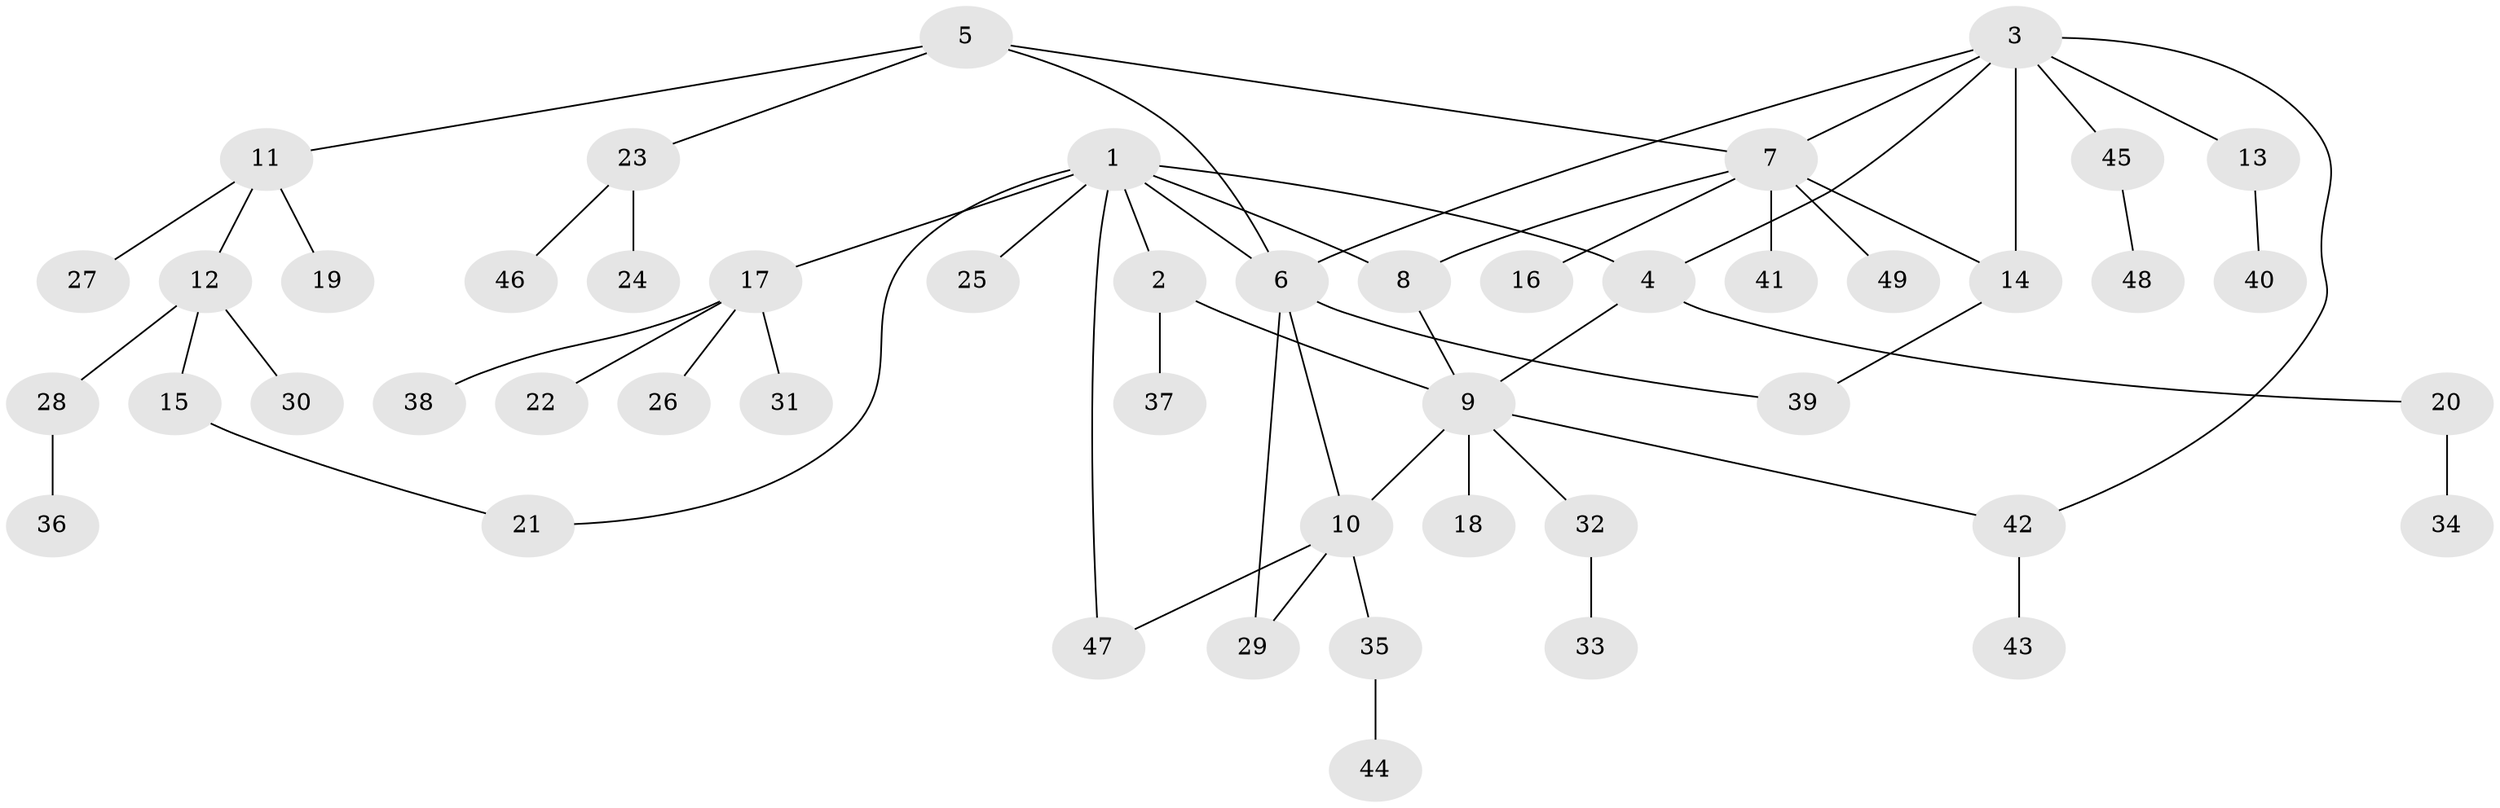 // Generated by graph-tools (version 1.1) at 2025/02/03/09/25 03:02:43]
// undirected, 49 vertices, 60 edges
graph export_dot {
graph [start="1"]
  node [color=gray90,style=filled];
  1;
  2;
  3;
  4;
  5;
  6;
  7;
  8;
  9;
  10;
  11;
  12;
  13;
  14;
  15;
  16;
  17;
  18;
  19;
  20;
  21;
  22;
  23;
  24;
  25;
  26;
  27;
  28;
  29;
  30;
  31;
  32;
  33;
  34;
  35;
  36;
  37;
  38;
  39;
  40;
  41;
  42;
  43;
  44;
  45;
  46;
  47;
  48;
  49;
  1 -- 2;
  1 -- 4;
  1 -- 6;
  1 -- 8;
  1 -- 17;
  1 -- 21;
  1 -- 25;
  1 -- 47;
  2 -- 9;
  2 -- 37;
  3 -- 4;
  3 -- 6;
  3 -- 7;
  3 -- 13;
  3 -- 14;
  3 -- 42;
  3 -- 45;
  4 -- 9;
  4 -- 20;
  5 -- 6;
  5 -- 7;
  5 -- 11;
  5 -- 23;
  6 -- 10;
  6 -- 29;
  6 -- 39;
  7 -- 8;
  7 -- 14;
  7 -- 16;
  7 -- 41;
  7 -- 49;
  8 -- 9;
  9 -- 10;
  9 -- 18;
  9 -- 32;
  9 -- 42;
  10 -- 29;
  10 -- 35;
  10 -- 47;
  11 -- 12;
  11 -- 19;
  11 -- 27;
  12 -- 15;
  12 -- 28;
  12 -- 30;
  13 -- 40;
  14 -- 39;
  15 -- 21;
  17 -- 22;
  17 -- 26;
  17 -- 31;
  17 -- 38;
  20 -- 34;
  23 -- 24;
  23 -- 46;
  28 -- 36;
  32 -- 33;
  35 -- 44;
  42 -- 43;
  45 -- 48;
}
